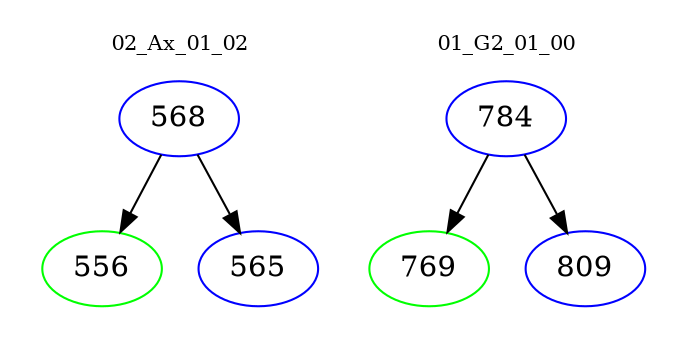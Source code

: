 digraph{
subgraph cluster_0 {
color = white
label = "02_Ax_01_02";
fontsize=10;
T0_568 [label="568", color="blue"]
T0_568 -> T0_556 [color="black"]
T0_556 [label="556", color="green"]
T0_568 -> T0_565 [color="black"]
T0_565 [label="565", color="blue"]
}
subgraph cluster_1 {
color = white
label = "01_G2_01_00";
fontsize=10;
T1_784 [label="784", color="blue"]
T1_784 -> T1_769 [color="black"]
T1_769 [label="769", color="green"]
T1_784 -> T1_809 [color="black"]
T1_809 [label="809", color="blue"]
}
}
